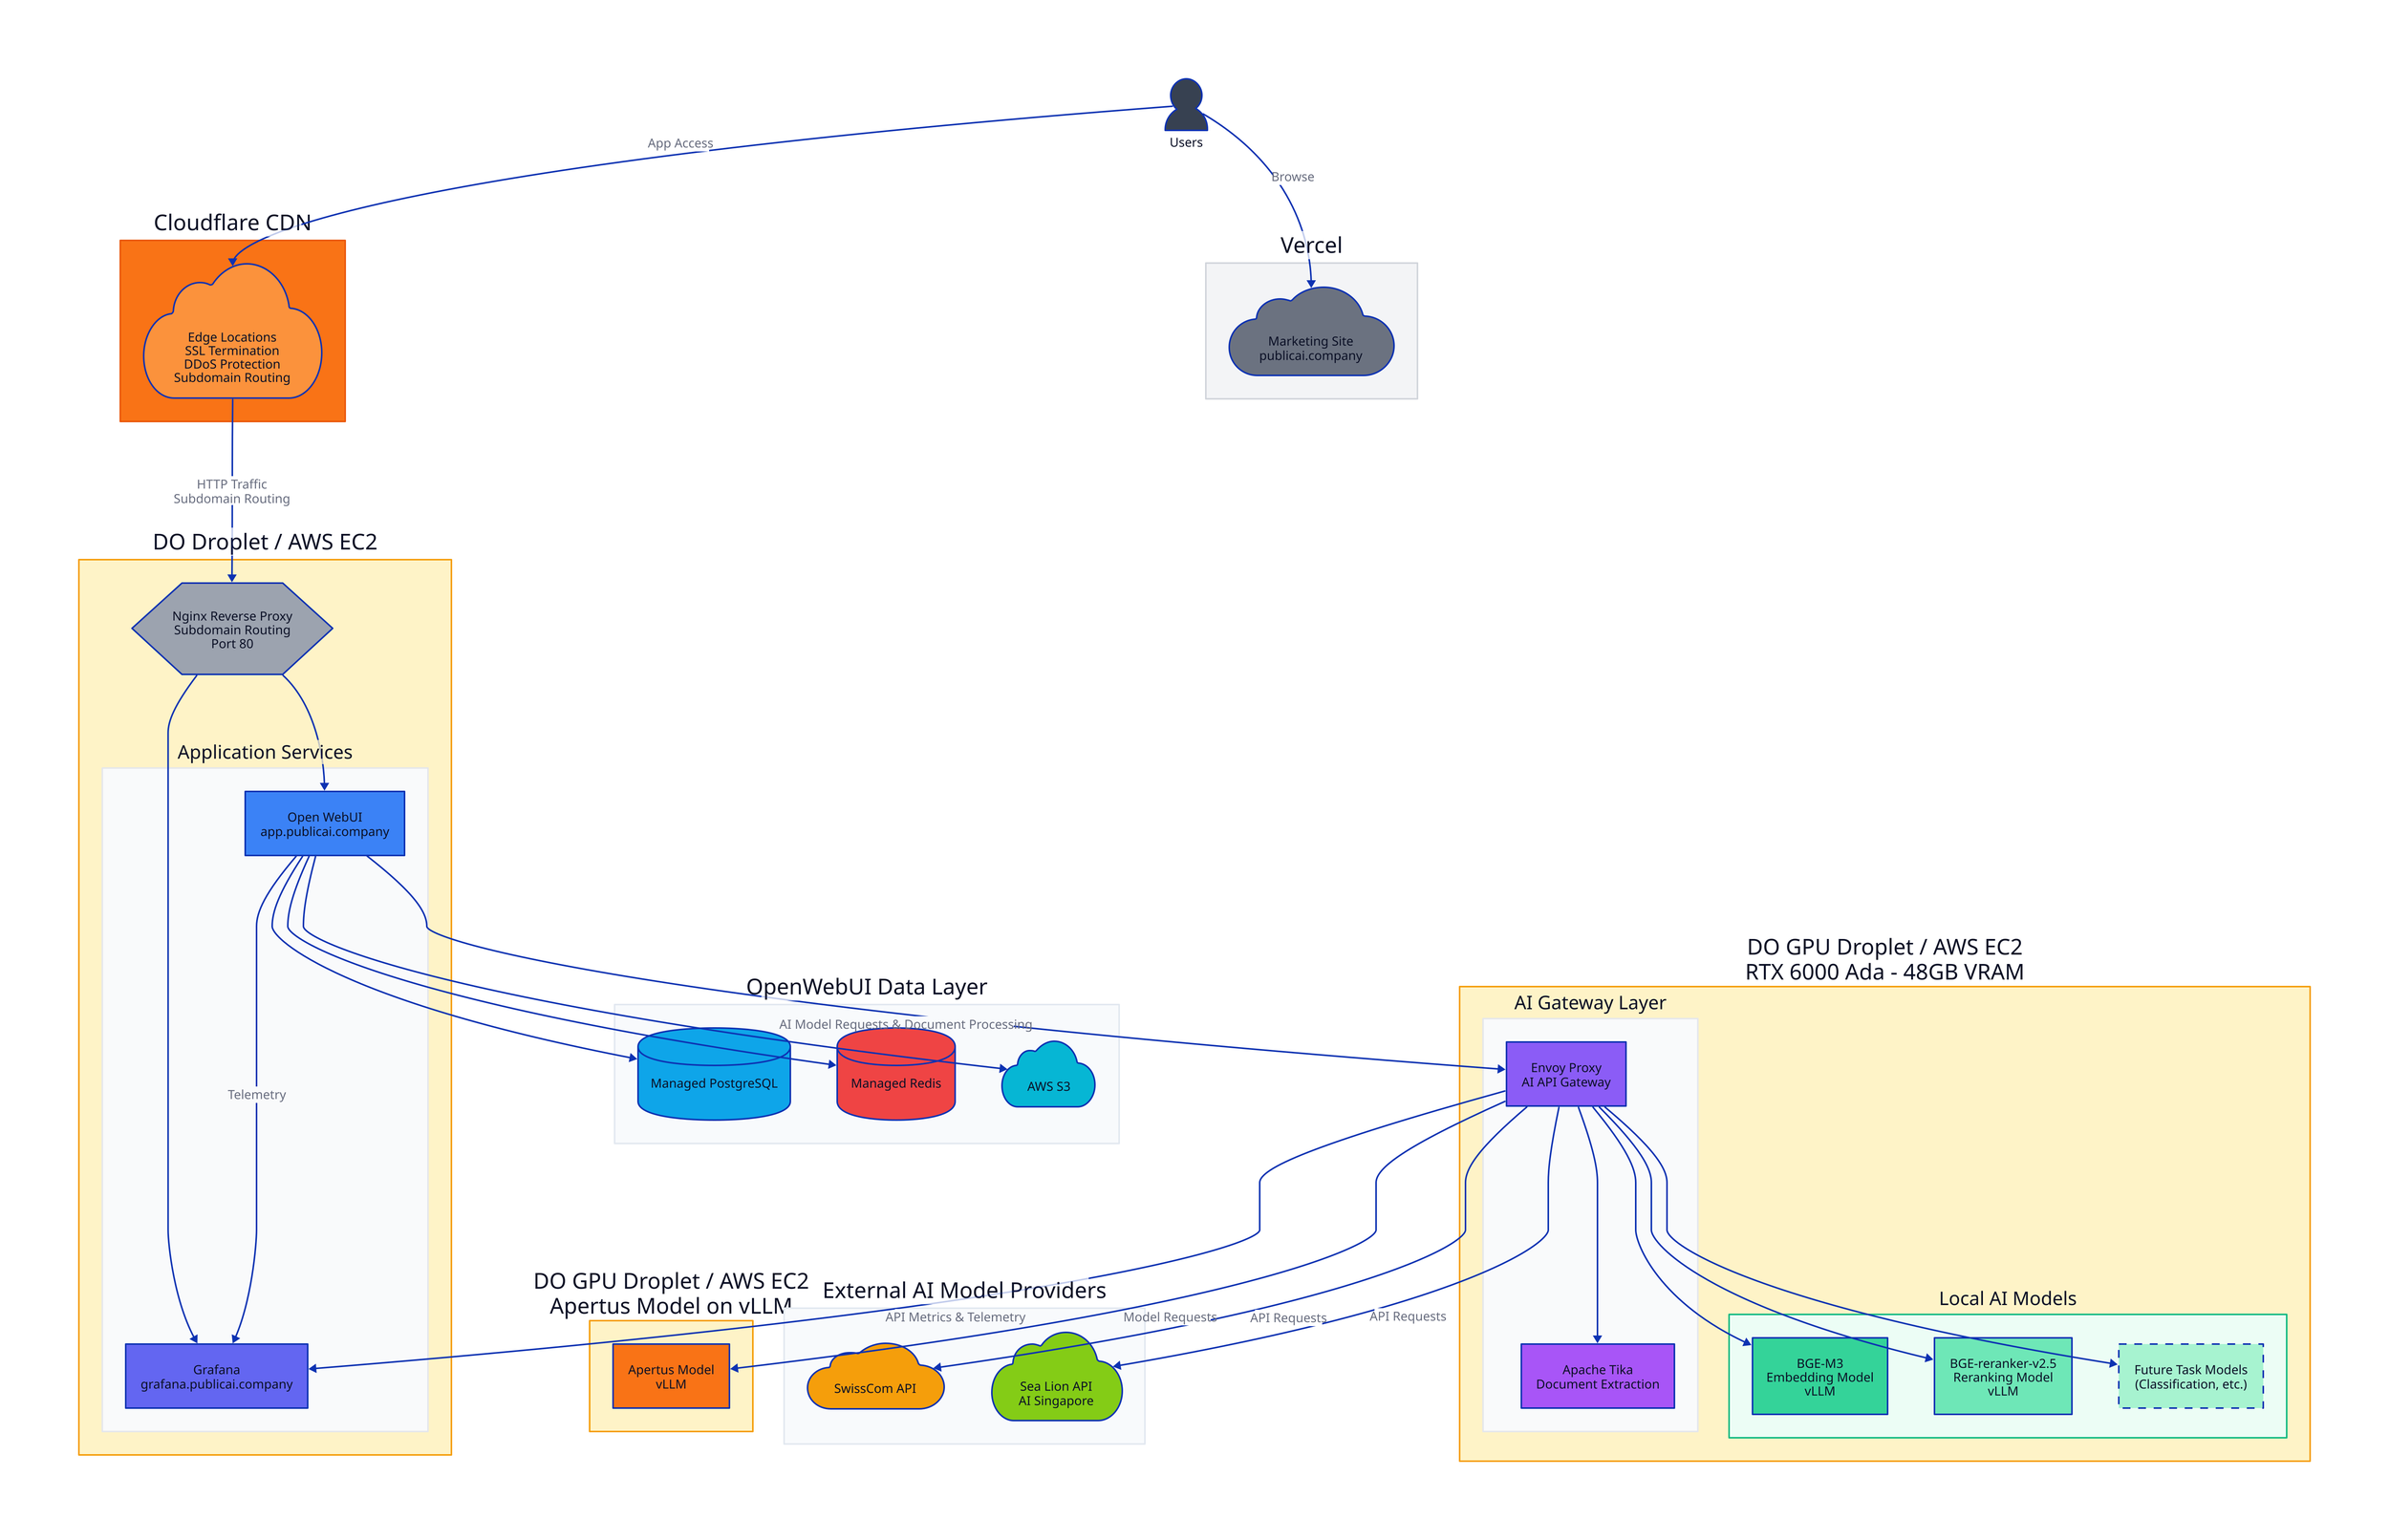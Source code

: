 direction: down

# Users at top
users: {
  label: "Users"
  shape: person
  style.fill: "#374151"
}

# Three main droplets as containers
droplet: {
  label: "DO Droplet / AWS EC2"
  style.fill: "#fef3c7"
  style.stroke: "#f59e0b"
  
  nginx: {
    label: "Nginx Reverse Proxy\nSubdomain Routing\nPort 80"
    shape: hexagon
    style.fill: "#9ca3af"
  }
  
  app_services: {
    label: "Application Services"
    style.fill: "#f9fafb"
    style.stroke: "#e5e7eb"
    openwebui: {
      label: "Open WebUI\napp.publicai.company"
      shape: rectangle
      style.fill: "#3b82f6"
    }
    grafana: {
      label: "Grafana\ngrafana.publicai.company"
      shape: rectangle
      style.fill: "#6366f1"
    }
  }
  
  nginx -> app_services.openwebui
  nginx -> app_services.grafana
  app_services.openwebui -> app_services.grafana: "Telemetry"
}

gpu_droplet: {
  label: "DO GPU Droplet / AWS EC2\nRTX 6000 Ada - 48GB VRAM"
  style.fill: "#fef3c7"
  style.stroke: "#f59e0b"
  
  ai_gateway: {
    label: "AI Gateway Layer"
    style.fill: "#f9fafb"
    style.stroke: "#e5e7eb"
    envoy: {
      label: "Envoy Proxy\nAI API Gateway"
      shape: rectangle
      style.fill: "#8b5cf6"
    }
    tika: {
      label: "Apache Tika\nDocument Extraction"
      shape: rectangle
      style.fill: "#a855f7"
    }
  }
  
  local_models: {
    label: "Local AI Models"
    style.fill: "#ecfdf5"
    style.stroke: "#10b981"
    bge_m3: {
      label: "BGE-M3\nEmbedding Model\nvLLM"
      shape: rectangle
      style.fill: "#34d399"
    }
    bge_reranker: {
      label: "BGE-reranker-v2.5\nReranking Model\nvLLM"
      shape: rectangle
      style.fill: "#6ee7b7"
    }
    task_model: {
      label: "Future Task Models\n(Classification, etc.)"
      shape: rectangle
      style.fill: "#a7f3d0"
      style.stroke-dash: 5
    }
  }
  
  ai_gateway.envoy -> local_models.bge_m3
  ai_gateway.envoy -> local_models.bge_reranker
  ai_gateway.envoy -> local_models.task_model
  ai_gateway.envoy -> ai_gateway.tika
}

apertus_droplet: {
  label: "DO GPU Droplet / AWS EC2\nApertus Model on vLLM"
  style.fill: "#fef3c7"
  style.stroke: "#f59e0b"
  
  apertus_model: {
    label: "Apertus Model\nvLLM"
    shape: rectangle
    style.fill: "#f97316"
  }
}

# External services
cloudflare: {
  label: "Cloudflare CDN"
  style.fill: "#f97316"
  style.stroke: "#ea580c"
  cdn: {
    label: "Edge Locations\nSSL Termination\nDDoS Protection\nSubdomain Routing"
    shape: cloud
    style.fill: "#fb923c"
  }
}

vercel: {
  label: "Vercel"
  style.fill: "#f3f4f6"
  style.stroke: "#d1d5db"
  marketing: {
    label: "Marketing Site\npublicai.company"
    shape: cloud
    style.fill: "#6b7280"
  }
}

openwebui_deps: {
  label: "OpenWebUI Data Layer"
  style.fill: "#f8fafc"
  style.stroke: "#e2e8f0"
  postgres: {
    label: "Managed PostgreSQL"
    shape: cylinder
    style.fill: "#0ea5e9"
  }
  redis: {
    label: "Managed Redis"
    shape: cylinder
    style.fill: "#ef4444"
  }
  spaces: {
    label: "AWS S3"
    shape: cloud
    style.fill: "#06b6d4"
  }
}

external_ai_providers: {
  label: "External AI Model Providers"
  style.fill: "#f8fafc"
  style.stroke: "#e2e8f0"
  swisscom: {
    label: "SwissCom API"
    shape: cloud
    style.fill: "#f59e0b"
  }
  sealion: {
    label: "Sea Lion API\nAI Singapore"
    shape: cloud
    style.fill: "#84cc16"
  }
}

# Connections
users -> vercel.marketing: "Browse"
users -> cloudflare.cdn: "App Access"
cloudflare.cdn -> droplet.nginx: "HTTP Traffic\nSubdomain Routing"

droplet.app_services.openwebui -> openwebui_deps.postgres
droplet.app_services.openwebui -> openwebui_deps.redis
droplet.app_services.openwebui -> openwebui_deps.spaces

droplet.app_services.openwebui -> gpu_droplet.ai_gateway.envoy: "AI Model Requests & Document Processing"

gpu_droplet.ai_gateway.envoy -> external_ai_providers.swisscom: "API Requests"
gpu_droplet.ai_gateway.envoy -> external_ai_providers.sealion: "API Requests"
gpu_droplet.ai_gateway.envoy -> apertus_droplet.apertus_model: "Model Requests"

gpu_droplet.ai_gateway.envoy -> droplet.app_services.grafana: "API Metrics & Telemetry"